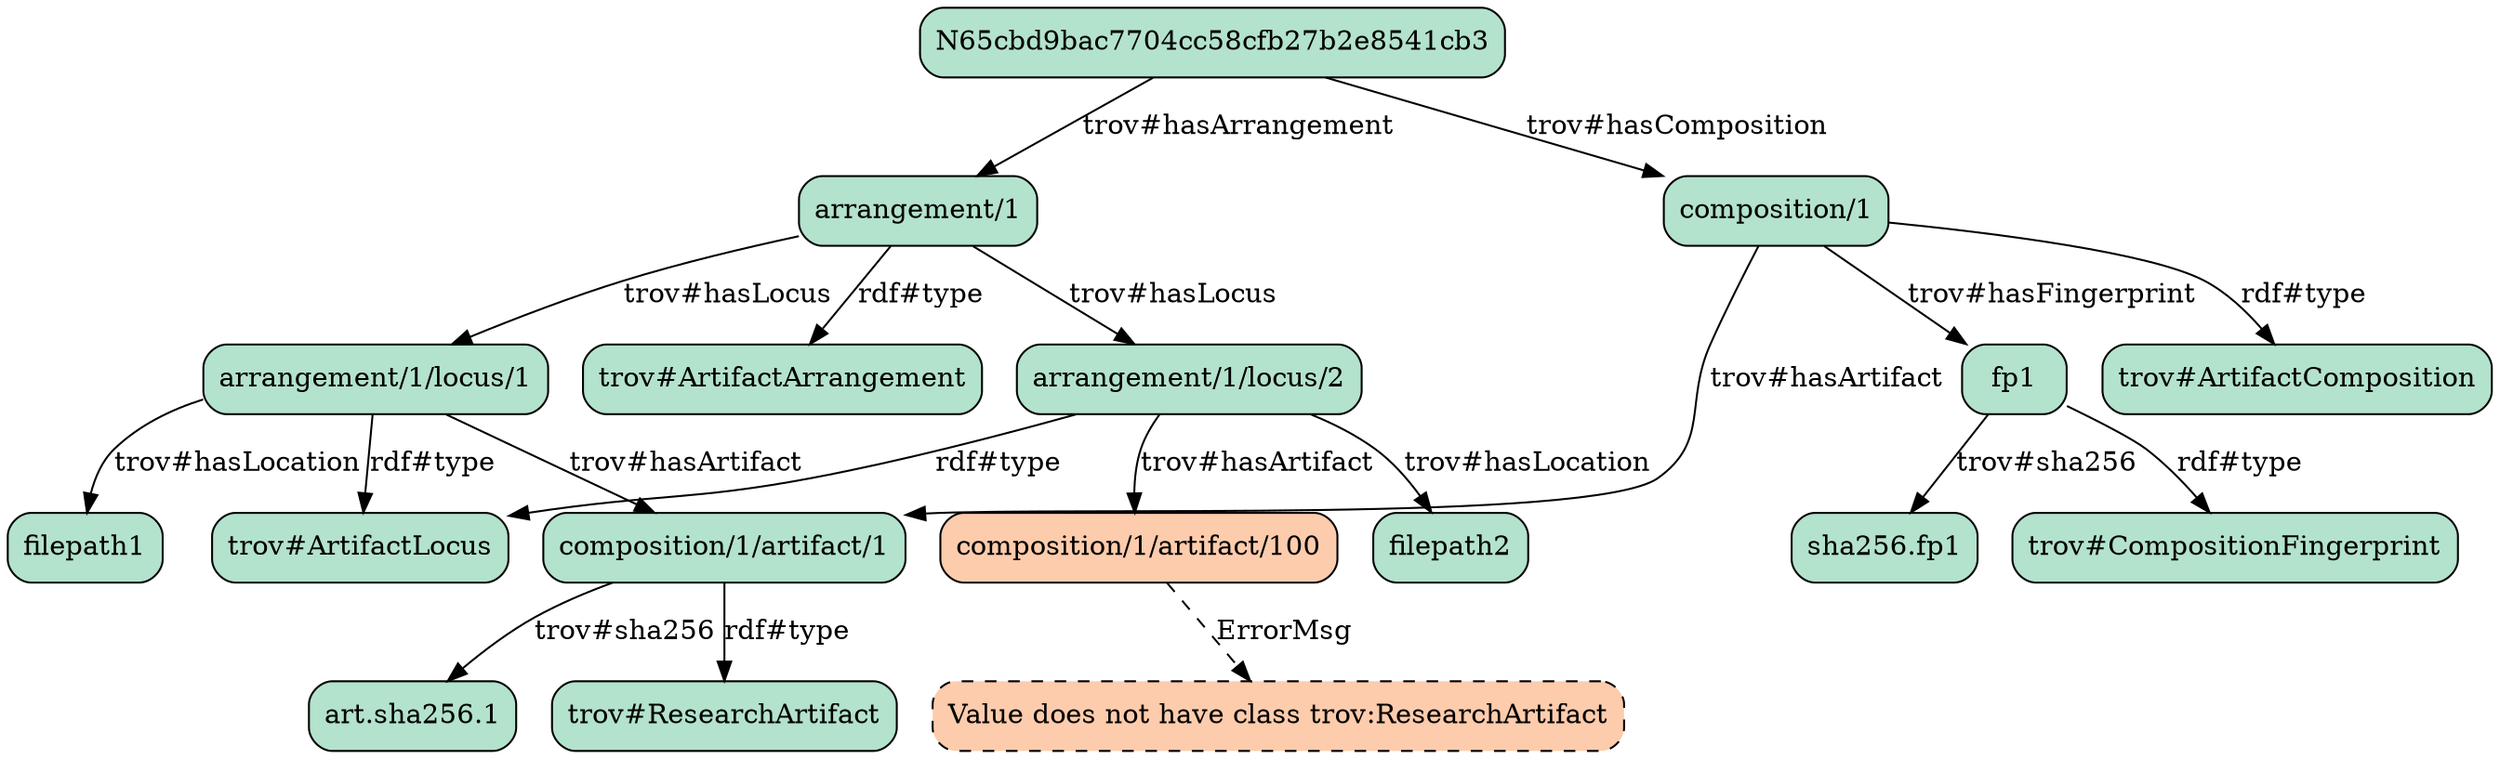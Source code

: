 strict digraph "" {
	"arrangement/1/locus/2"	[fillcolor="#b3e2cd",
		shape=box,
		style="filled, rounded"];
	"composition/1/artifact/100"	[fillcolor="#fdccac",
		shape=box,
		style="filled, rounded"];
	"arrangement/1/locus/2" -> "composition/1/artifact/100"	[label="trov#hasArtifact"];
	"trov#ArtifactLocus"	[fillcolor="#b3e2cd",
		shape=box,
		style="filled, rounded"];
	"arrangement/1/locus/2" -> "trov#ArtifactLocus"	[label="rdf#type"];
	filepath2	[fillcolor="#b3e2cd",
		shape=box,
		style="filled, rounded"];
	"arrangement/1/locus/2" -> filepath2	[label="trov#hasLocation"];
	"Value does not have class trov:ResearchArtifact"	[fillcolor="#fdccac",
		shape=box,
		style="filled, rounded, dashed"];
	"composition/1/artifact/100" -> "Value does not have class trov:ResearchArtifact"	[label=ErrorMsg,
		style=dashed];
	"arrangement/1/locus/1"	[fillcolor="#b3e2cd",
		shape=box,
		style="filled, rounded"];
	filepath1	[fillcolor="#b3e2cd",
		shape=box,
		style="filled, rounded"];
	"arrangement/1/locus/1" -> filepath1	[label="trov#hasLocation"];
	"composition/1/artifact/1"	[fillcolor="#b3e2cd",
		shape=box,
		style="filled, rounded"];
	"arrangement/1/locus/1" -> "composition/1/artifact/1"	[label="trov#hasArtifact"];
	"arrangement/1/locus/1" -> "trov#ArtifactLocus"	[label="rdf#type"];
	fp1	[fillcolor="#b3e2cd",
		shape=box,
		style="filled, rounded"];
	"trov#CompositionFingerprint"	[fillcolor="#b3e2cd",
		shape=box,
		style="filled, rounded"];
	fp1 -> "trov#CompositionFingerprint"	[label="rdf#type"];
	"sha256.fp1"	[fillcolor="#b3e2cd",
		shape=box,
		style="filled, rounded"];
	fp1 -> "sha256.fp1"	[label="trov#sha256"];
	"composition/1"	[fillcolor="#b3e2cd",
		shape=box,
		style="filled, rounded"];
	"composition/1" -> fp1	[label="trov#hasFingerprint"];
	"composition/1" -> "composition/1/artifact/1"	[label="trov#hasArtifact"];
	"trov#ArtifactComposition"	[fillcolor="#b3e2cd",
		shape=box,
		style="filled, rounded"];
	"composition/1" -> "trov#ArtifactComposition"	[label="rdf#type"];
	"trov#ResearchArtifact"	[fillcolor="#b3e2cd",
		shape=box,
		style="filled, rounded"];
	"composition/1/artifact/1" -> "trov#ResearchArtifact"	[label="rdf#type"];
	"art.sha256.1"	[fillcolor="#b3e2cd",
		shape=box,
		style="filled, rounded"];
	"composition/1/artifact/1" -> "art.sha256.1"	[label="trov#sha256"];
	N65cbd9bac7704cc58cfb27b2e8541cb3	[fillcolor="#b3e2cd",
		shape=box,
		style="filled, rounded"];
	N65cbd9bac7704cc58cfb27b2e8541cb3 -> "composition/1"	[label="trov#hasComposition"];
	"arrangement/1"	[fillcolor="#b3e2cd",
		shape=box,
		style="filled, rounded"];
	N65cbd9bac7704cc58cfb27b2e8541cb3 -> "arrangement/1"	[label="trov#hasArrangement"];
	"arrangement/1" -> "arrangement/1/locus/2"	[label="trov#hasLocus"];
	"arrangement/1" -> "arrangement/1/locus/1"	[label="trov#hasLocus"];
	"trov#ArtifactArrangement"	[fillcolor="#b3e2cd",
		shape=box,
		style="filled, rounded"];
	"arrangement/1" -> "trov#ArtifactArrangement"	[label="rdf#type"];
}
